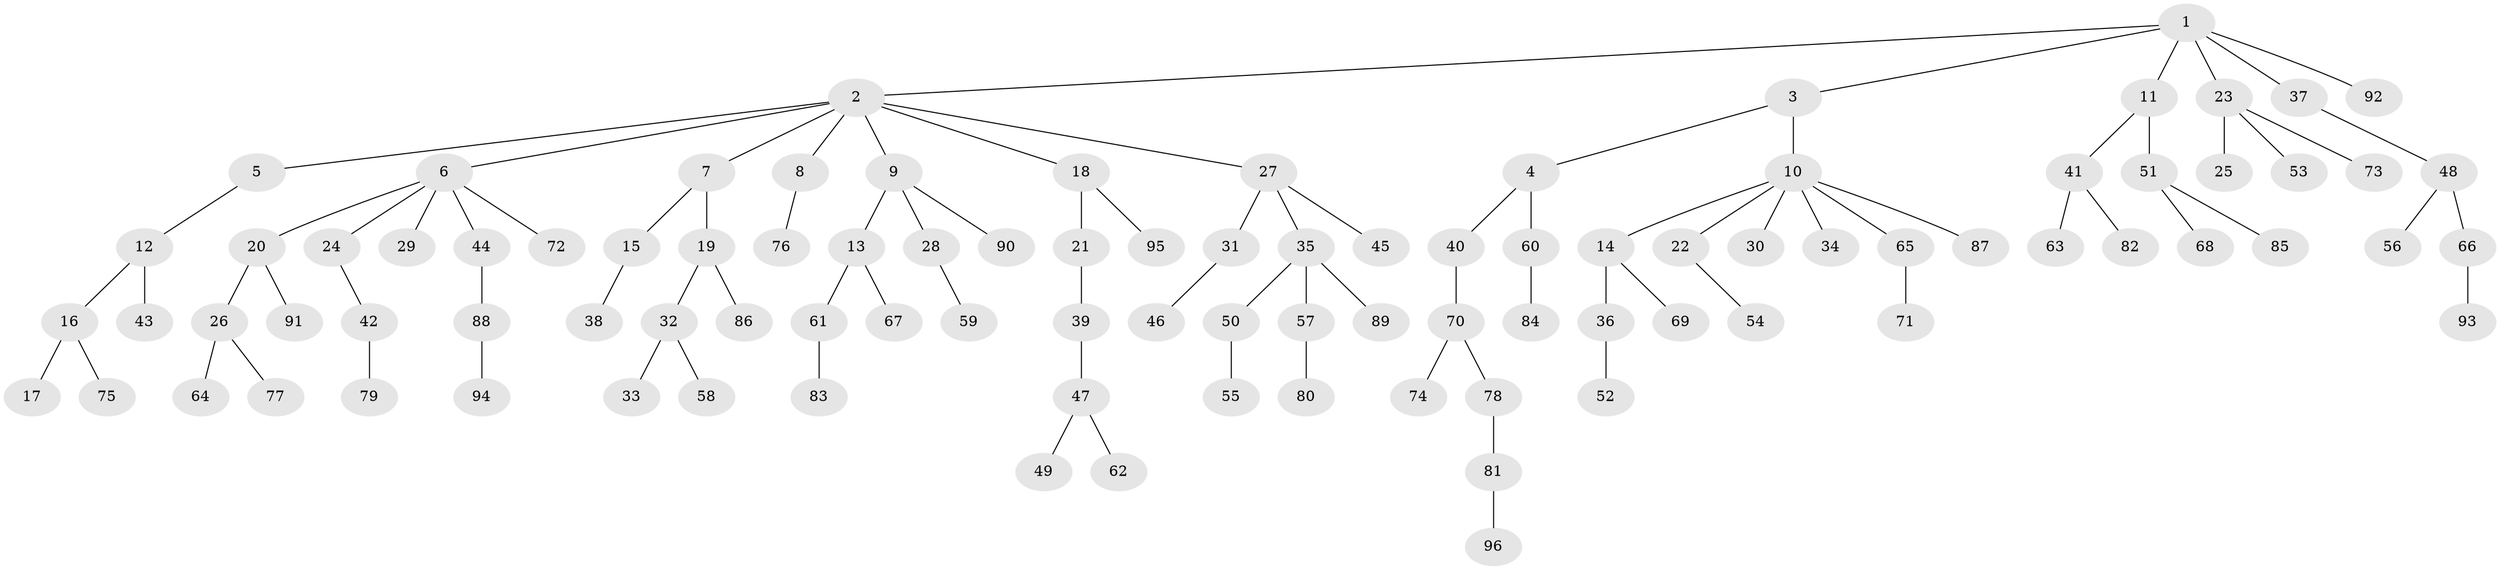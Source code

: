 // coarse degree distribution, {8: 0.020833333333333332, 3: 0.0625, 1: 0.4166666666666667, 2: 0.4375, 5: 0.0625}
// Generated by graph-tools (version 1.1) at 2025/37/03/04/25 23:37:22]
// undirected, 96 vertices, 95 edges
graph export_dot {
  node [color=gray90,style=filled];
  1;
  2;
  3;
  4;
  5;
  6;
  7;
  8;
  9;
  10;
  11;
  12;
  13;
  14;
  15;
  16;
  17;
  18;
  19;
  20;
  21;
  22;
  23;
  24;
  25;
  26;
  27;
  28;
  29;
  30;
  31;
  32;
  33;
  34;
  35;
  36;
  37;
  38;
  39;
  40;
  41;
  42;
  43;
  44;
  45;
  46;
  47;
  48;
  49;
  50;
  51;
  52;
  53;
  54;
  55;
  56;
  57;
  58;
  59;
  60;
  61;
  62;
  63;
  64;
  65;
  66;
  67;
  68;
  69;
  70;
  71;
  72;
  73;
  74;
  75;
  76;
  77;
  78;
  79;
  80;
  81;
  82;
  83;
  84;
  85;
  86;
  87;
  88;
  89;
  90;
  91;
  92;
  93;
  94;
  95;
  96;
  1 -- 2;
  1 -- 3;
  1 -- 11;
  1 -- 23;
  1 -- 37;
  1 -- 92;
  2 -- 5;
  2 -- 6;
  2 -- 7;
  2 -- 8;
  2 -- 9;
  2 -- 18;
  2 -- 27;
  3 -- 4;
  3 -- 10;
  4 -- 40;
  4 -- 60;
  5 -- 12;
  6 -- 20;
  6 -- 24;
  6 -- 29;
  6 -- 44;
  6 -- 72;
  7 -- 15;
  7 -- 19;
  8 -- 76;
  9 -- 13;
  9 -- 28;
  9 -- 90;
  10 -- 14;
  10 -- 22;
  10 -- 30;
  10 -- 34;
  10 -- 65;
  10 -- 87;
  11 -- 41;
  11 -- 51;
  12 -- 16;
  12 -- 43;
  13 -- 61;
  13 -- 67;
  14 -- 36;
  14 -- 69;
  15 -- 38;
  16 -- 17;
  16 -- 75;
  18 -- 21;
  18 -- 95;
  19 -- 32;
  19 -- 86;
  20 -- 26;
  20 -- 91;
  21 -- 39;
  22 -- 54;
  23 -- 25;
  23 -- 53;
  23 -- 73;
  24 -- 42;
  26 -- 64;
  26 -- 77;
  27 -- 31;
  27 -- 35;
  27 -- 45;
  28 -- 59;
  31 -- 46;
  32 -- 33;
  32 -- 58;
  35 -- 50;
  35 -- 57;
  35 -- 89;
  36 -- 52;
  37 -- 48;
  39 -- 47;
  40 -- 70;
  41 -- 63;
  41 -- 82;
  42 -- 79;
  44 -- 88;
  47 -- 49;
  47 -- 62;
  48 -- 56;
  48 -- 66;
  50 -- 55;
  51 -- 68;
  51 -- 85;
  57 -- 80;
  60 -- 84;
  61 -- 83;
  65 -- 71;
  66 -- 93;
  70 -- 74;
  70 -- 78;
  78 -- 81;
  81 -- 96;
  88 -- 94;
}
